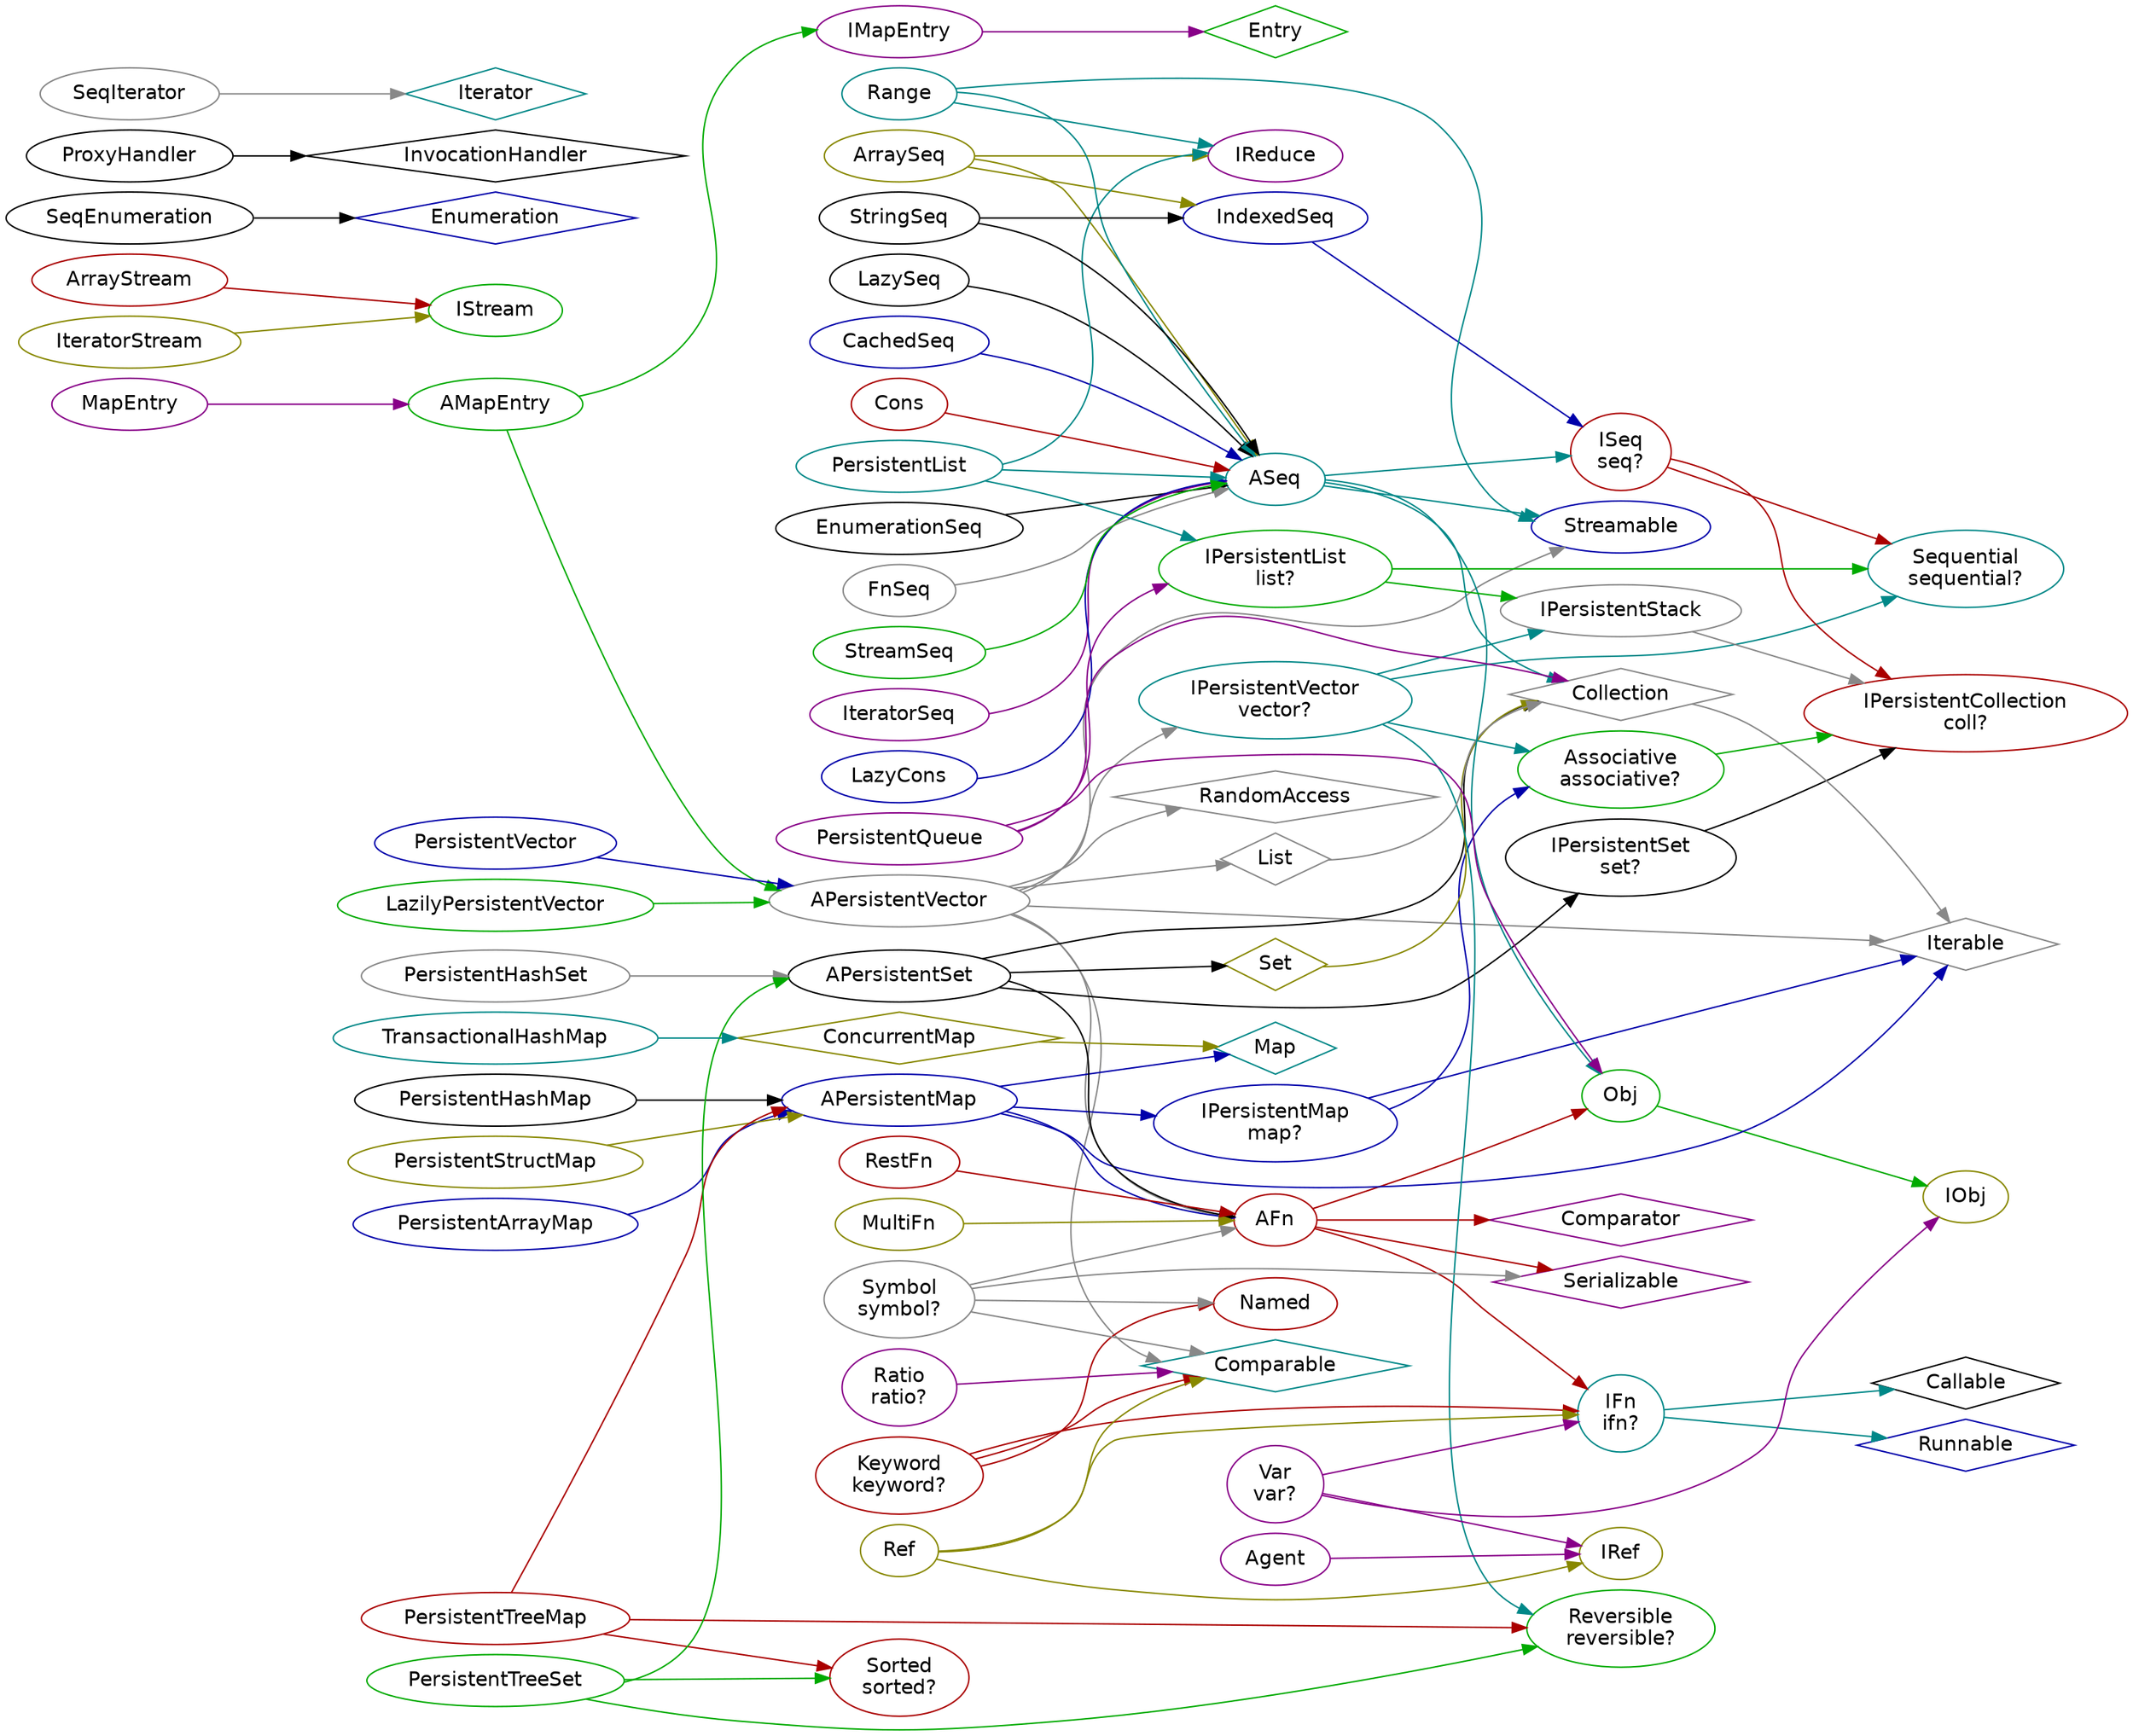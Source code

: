 digraph {
  rankdir=LR;
  dpi=55;
  nodesep=0.10;
  node[ fontname=Helvetica shape=box ];
  AFn [ label="AFn" color="#aa0000" shape="oval"];
  AFn -> Obj [ color="#aa0000" ];
  AFn -> IFn [ color="#aa0000" ];
  AFn -> Comparator [ color="#aa0000" ];
  AFn -> Serializable [ color="#aa0000" ];
  AMapEntry [ label="AMapEntry" color="#00aa00" shape="oval"];
  AMapEntry -> APersistentVector [ color="#00aa00" ];
  AMapEntry -> IMapEntry [ color="#00aa00" ];
  APersistentMap [ label="APersistentMap" color="#0000aa" shape="oval"];
  APersistentMap -> AFn [ color="#0000aa" ];
  APersistentMap -> IPersistentMap [ color="#0000aa" ];
  APersistentMap -> Map [ color="#0000aa" ];
  APersistentMap -> Iterable [ color="#0000aa" ];
  APersistentSet [ label="APersistentSet" color="#000000" shape="oval"];
  APersistentSet -> AFn [ color="#000000" ];
  APersistentSet -> IPersistentSet [ color="#000000" ];
  APersistentSet -> Collection [ color="#000000" ];
  APersistentSet -> Set [ color="#000000" ];
  APersistentVector [ label="APersistentVector" color="#888888" shape="oval"];
  APersistentVector -> AFn [ color="#888888" ];
  APersistentVector -> IPersistentVector [ color="#888888" ];
  APersistentVector -> Iterable [ color="#888888" ];
  APersistentVector -> List [ color="#888888" ];
  APersistentVector -> RandomAccess [ color="#888888" ];
  APersistentVector -> Comparable [ color="#888888" ];
  APersistentVector -> Streamable [ color="#888888" ];
  ASeq [ label="ASeq" color="#008888" shape="oval"];
  ASeq -> Obj [ color="#008888" ];
  ASeq -> ISeq [ color="#008888" ];
  ASeq -> Collection [ color="#008888" ];
  ASeq -> Streamable [ color="#008888" ];
  Agent [ label="Agent" color="#880088" shape="oval"];
  Agent -> IRef [ color="#880088" ];
  ArraySeq [ label="ArraySeq" color="#888800" shape="oval"];
  ArraySeq -> ASeq [ color="#888800" ];
  ArraySeq -> IndexedSeq [ color="#888800" ];
  ArraySeq -> IReduce [ color="#888800" ];
  ArrayStream [ label="ArrayStream" color="#aa0000" shape="oval"];
  ArrayStream -> IStream [ color="#aa0000" ];
  Associative [ label="Associative\nassociative?" color="#00aa00" shape="oval"];
  Associative -> IPersistentCollection [ color="#00aa00" ];
  CachedSeq [ label="CachedSeq" color="#0000aa" shape="oval"];
  CachedSeq -> ASeq [ color="#0000aa" ];
  Callable [ label="Callable" color="#000000" shape="diamond"];
  Collection [ label="Collection" color="#888888" shape="diamond"];
  Collection -> Iterable [ color="#888888" ];
  Comparable [ label="Comparable" color="#008888" shape="diamond"];
  Comparator [ label="Comparator" color="#880088" shape="diamond"];
  ConcurrentMap [ label="ConcurrentMap" color="#888800" shape="diamond"];
  ConcurrentMap -> Map [ color="#888800" ];
  Cons [ label="Cons" color="#aa0000" shape="oval"];
  Cons -> ASeq [ color="#aa0000" ];
  Entry [ label="Entry" color="#00aa00" shape="diamond"];
  Enumeration [ label="Enumeration" color="#0000aa" shape="diamond"];
  EnumerationSeq [ label="EnumerationSeq" color="#000000" shape="oval"];
  EnumerationSeq -> ASeq [ color="#000000" ];
  FnSeq [ label="FnSeq" color="#888888" shape="oval"];
  FnSeq -> ASeq [ color="#888888" ];
  IFn [ label="IFn\nifn?" color="#008888" shape="oval"];
  IFn -> Callable [ color="#008888" ];
  IFn -> Runnable [ color="#008888" ];
  IMapEntry [ label="IMapEntry" color="#880088" shape="oval"];
  IMapEntry -> Entry [ color="#880088" ];
  IObj [ label="IObj" color="#888800" shape="oval"];
  IPersistentCollection [ label="IPersistentCollection\ncoll?" color="#aa0000" shape="oval"];
  IPersistentList [ label="IPersistentList\nlist?" color="#00aa00" shape="oval"];
  IPersistentList -> Sequential [ color="#00aa00" ];
  IPersistentList -> IPersistentStack [ color="#00aa00" ];
  IPersistentMap [ label="IPersistentMap\nmap?" color="#0000aa" shape="oval"];
  IPersistentMap -> Iterable [ color="#0000aa" ];
  IPersistentMap -> Associative [ color="#0000aa" ];
  IPersistentSet [ label="IPersistentSet\nset?" color="#000000" shape="oval"];
  IPersistentSet -> IPersistentCollection [ color="#000000" ];
  IPersistentStack [ label="IPersistentStack" color="#888888" shape="oval"];
  IPersistentStack -> IPersistentCollection [ color="#888888" ];
  IPersistentVector [ label="IPersistentVector\nvector?" color="#008888" shape="oval"];
  IPersistentVector -> Associative [ color="#008888" ];
  IPersistentVector -> Sequential [ color="#008888" ];
  IPersistentVector -> IPersistentStack [ color="#008888" ];
  IPersistentVector -> Reversible [ color="#008888" ];
  IReduce [ label="IReduce" color="#880088" shape="oval"];
  IRef [ label="IRef" color="#888800" shape="oval"];
  ISeq [ label="ISeq\nseq?" color="#aa0000" shape="oval"];
  ISeq -> IPersistentCollection [ color="#aa0000" ];
  ISeq -> Sequential [ color="#aa0000" ];
  IStream [ label="IStream" color="#00aa00" shape="oval"];
  IndexedSeq [ label="IndexedSeq" color="#0000aa" shape="oval"];
  IndexedSeq -> ISeq [ color="#0000aa" ];
  InvocationHandler [ label="InvocationHandler" color="#000000" shape="diamond"];
  Iterable [ label="Iterable" color="#888888" shape="diamond"];
  Iterator [ label="Iterator" color="#008888" shape="diamond"];
  IteratorSeq [ label="IteratorSeq" color="#880088" shape="oval"];
  IteratorSeq -> ASeq [ color="#880088" ];
  IteratorStream [ label="IteratorStream" color="#888800" shape="oval"];
  IteratorStream -> IStream [ color="#888800" ];
  Keyword [ label="Keyword\nkeyword?" color="#aa0000" shape="oval"];
  Keyword -> IFn [ color="#aa0000" ];
  Keyword -> Comparable [ color="#aa0000" ];
  Keyword -> Named [ color="#aa0000" ];
  LazilyPersistentVector [ label="LazilyPersistentVector" color="#00aa00" shape="oval"];
  LazilyPersistentVector -> APersistentVector [ color="#00aa00" ];
  LazyCons [ label="LazyCons" color="#0000aa" shape="oval"];
  LazyCons -> ASeq [ color="#0000aa" ];
  LazySeq [ label="LazySeq" color="#000000" shape="oval"];
  LazySeq -> ASeq [ color="#000000" ];
  List [ label="List" color="#888888" shape="diamond"];
  List -> Collection [ color="#888888" ];
  Map [ label="Map" color="#008888" shape="diamond"];
  MapEntry [ label="MapEntry" color="#880088" shape="oval"];
  MapEntry -> AMapEntry [ color="#880088" ];
  MultiFn [ label="MultiFn" color="#888800" shape="oval"];
  MultiFn -> AFn [ color="#888800" ];
  Named [ label="Named" color="#aa0000" shape="oval"];
  Obj [ label="Obj" color="#00aa00" shape="oval"];
  Obj -> IObj [ color="#00aa00" ];
  PersistentArrayMap [ label="PersistentArrayMap" color="#0000aa" shape="oval"];
  PersistentArrayMap -> APersistentMap [ color="#0000aa" ];
  PersistentHashMap [ label="PersistentHashMap" color="#000000" shape="oval"];
  PersistentHashMap -> APersistentMap [ color="#000000" ];
  PersistentHashSet [ label="PersistentHashSet" color="#888888" shape="oval"];
  PersistentHashSet -> APersistentSet [ color="#888888" ];
  PersistentList [ label="PersistentList" color="#008888" shape="oval"];
  PersistentList -> ASeq [ color="#008888" ];
  PersistentList -> IPersistentList [ color="#008888" ];
  PersistentList -> IReduce [ color="#008888" ];
  PersistentQueue [ label="PersistentQueue" color="#880088" shape="oval"];
  PersistentQueue -> Obj [ color="#880088" ];
  PersistentQueue -> IPersistentList [ color="#880088" ];
  PersistentQueue -> Collection [ color="#880088" ];
  PersistentStructMap [ label="PersistentStructMap" color="#888800" shape="oval"];
  PersistentStructMap -> APersistentMap [ color="#888800" ];
  PersistentTreeMap [ label="PersistentTreeMap" color="#aa0000" shape="oval"];
  PersistentTreeMap -> APersistentMap [ color="#aa0000" ];
  PersistentTreeMap -> Reversible [ color="#aa0000" ];
  PersistentTreeMap -> Sorted [ color="#aa0000" ];
  PersistentTreeSet [ label="PersistentTreeSet" color="#00aa00" shape="oval"];
  PersistentTreeSet -> APersistentSet [ color="#00aa00" ];
  PersistentTreeSet -> Reversible [ color="#00aa00" ];
  PersistentTreeSet -> Sorted [ color="#00aa00" ];
  PersistentVector [ label="PersistentVector" color="#0000aa" shape="oval"];
  PersistentVector -> APersistentVector [ color="#0000aa" ];
  ProxyHandler [ label="ProxyHandler" color="#000000" shape="oval"];
  ProxyHandler -> InvocationHandler [ color="#000000" ];
  RandomAccess [ label="RandomAccess" color="#888888" shape="diamond"];
  Range [ label="Range" color="#008888" shape="oval"];
  Range -> ASeq [ color="#008888" ];
  Range -> IReduce [ color="#008888" ];
  Range -> Streamable [ color="#008888" ];
  Ratio [ label="Ratio\nratio?" color="#880088" shape="oval"];
  Ratio -> Comparable [ color="#880088" ];
  Ref [ label="Ref" color="#888800" shape="oval"];
  Ref -> IFn [ color="#888800" ];
  Ref -> Comparable [ color="#888800" ];
  Ref -> IRef [ color="#888800" ];
  RestFn [ label="RestFn" color="#aa0000" shape="oval"];
  RestFn -> AFn [ color="#aa0000" ];
  Reversible [ label="Reversible\nreversible?" color="#00aa00" shape="oval"];
  Runnable [ label="Runnable" color="#0000aa" shape="diamond"];
  SeqEnumeration [ label="SeqEnumeration" color="#000000" shape="oval"];
  SeqEnumeration -> Enumeration [ color="#000000" ];
  SeqIterator [ label="SeqIterator" color="#888888" shape="oval"];
  SeqIterator -> Iterator [ color="#888888" ];
  Sequential [ label="Sequential\nsequential?" color="#008888" shape="oval"];
  Serializable [ label="Serializable" color="#880088" shape="diamond"];
  Set [ label="Set" color="#888800" shape="diamond"];
  Set -> Collection [ color="#888800" ];
  Sorted [ label="Sorted\nsorted?" color="#aa0000" shape="oval"];
  StreamSeq [ label="StreamSeq" color="#00aa00" shape="oval"];
  StreamSeq -> ASeq [ color="#00aa00" ];
  Streamable [ label="Streamable" color="#0000aa" shape="oval"];
  StringSeq [ label="StringSeq" color="#000000" shape="oval"];
  StringSeq -> ASeq [ color="#000000" ];
  StringSeq -> IndexedSeq [ color="#000000" ];
  Symbol [ label="Symbol\nsymbol?" color="#888888" shape="oval"];
  Symbol -> AFn [ color="#888888" ];
  Symbol -> Comparable [ color="#888888" ];
  Symbol -> Named [ color="#888888" ];
  Symbol -> Serializable [ color="#888888" ];
  TransactionalHashMap [ label="TransactionalHashMap" color="#008888" shape="oval"];
  TransactionalHashMap -> ConcurrentMap [ color="#008888" ];
  Var [ label="Var\nvar?" color="#880088" shape="oval"];
  Var -> IFn [ color="#880088" ];
  Var -> IRef [ color="#880088" ];
  Var -> IObj [ color="#880088" ];
}

